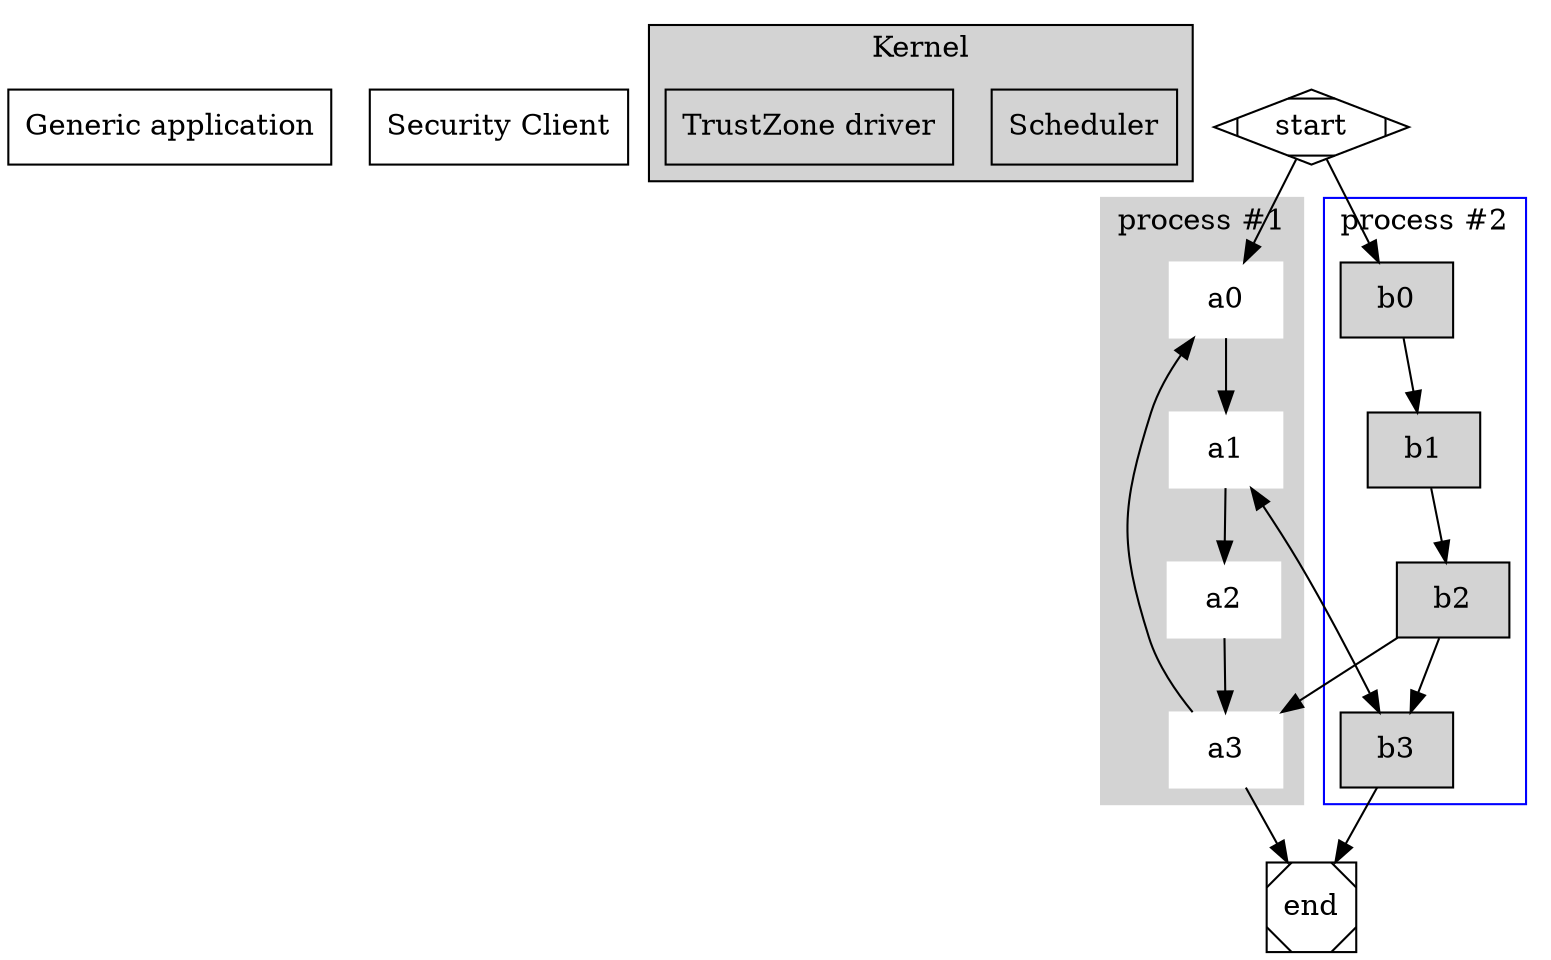 digraph G {
     node[shape=box];
 app[label="Generic application"];
 client[label="Security Client"];

 subgraph cluster_kernel_normal {
  style=filled;
  label=Kernel;
  scheduler_normal[label=Scheduler];
  driver[label="TrustZone driver"];
 }
	subgraph cluster_0 {
		style=filled;
		color=lightgrey;
		node [style=filled,color=white];
		a0 -> a1 -> a2 -> a3;
		label = "process #1";
	}

	subgraph cluster_1 {
		node [style=filled];
		b0 -> b1 -> b2 -> b3;
		label = "process #2";
		color=blue
	}
	start -> a0;
	start -> b0;
	a1 -> b3 [dir="both"];
	b2 -> a3;
	a3 -> a0;
	a3 -> end;
	b3 -> end;

	start [shape=Mdiamond];
	end [shape=Msquare]; 
}
